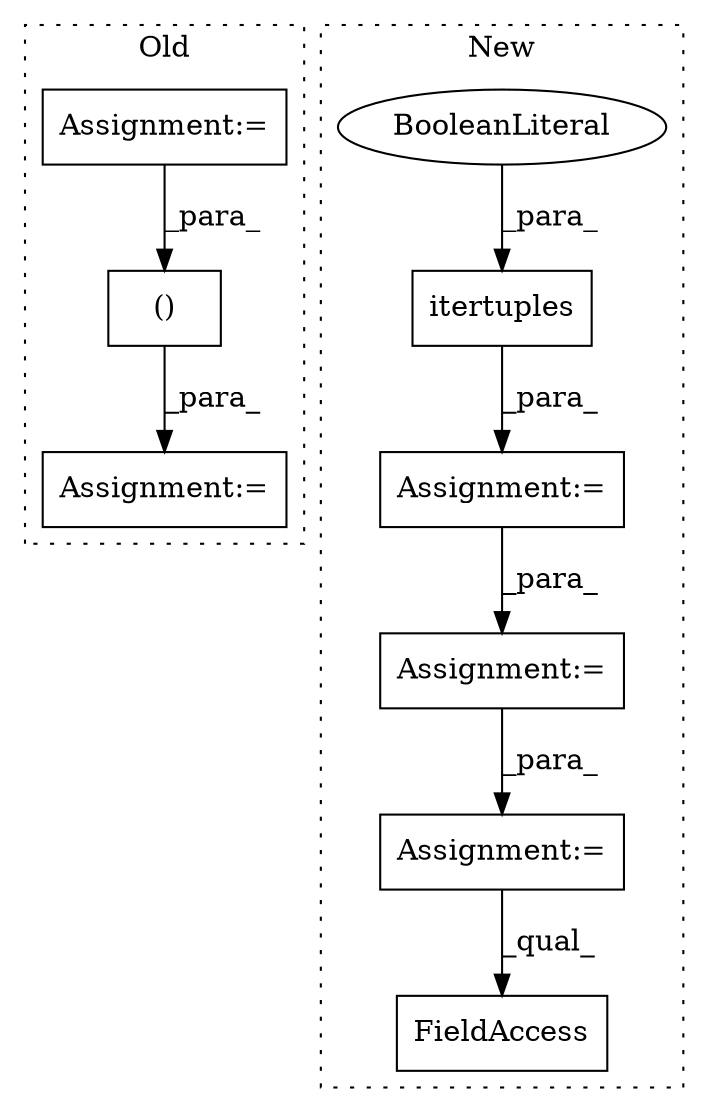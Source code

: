 digraph G {
subgraph cluster0 {
1 [label="()" a="106" s="3229" l="17" shape="box"];
4 [label="Assignment:=" a="7" s="3205" l="1" shape="box"];
5 [label="Assignment:=" a="7" s="3323" l="59" shape="box"];
label = "Old";
style="dotted";
}
subgraph cluster1 {
2 [label="itertuples" a="32" s="3409,3425" l="11,1" shape="box"];
3 [label="BooleanLiteral" a="9" s="3420" l="5" shape="ellipse"];
6 [label="Assignment:=" a="7" s="3345" l="1" shape="box"];
7 [label="Assignment:=" a="7" s="3540" l="1" shape="box"];
8 [label="FieldAccess" a="22" s="3628" l="17" shape="box"];
9 [label="Assignment:=" a="7" s="3588" l="1" shape="box"];
label = "New";
style="dotted";
}
1 -> 4 [label="_para_"];
2 -> 6 [label="_para_"];
3 -> 2 [label="_para_"];
5 -> 1 [label="_para_"];
6 -> 7 [label="_para_"];
7 -> 9 [label="_para_"];
9 -> 8 [label="_qual_"];
}